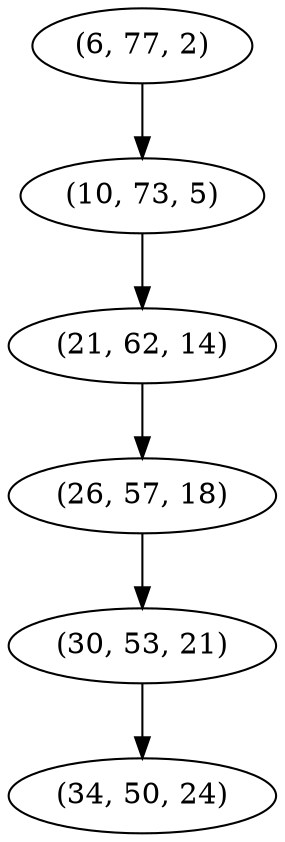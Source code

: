 digraph tree {
    "(6, 77, 2)";
    "(10, 73, 5)";
    "(21, 62, 14)";
    "(26, 57, 18)";
    "(30, 53, 21)";
    "(34, 50, 24)";
    "(6, 77, 2)" -> "(10, 73, 5)";
    "(10, 73, 5)" -> "(21, 62, 14)";
    "(21, 62, 14)" -> "(26, 57, 18)";
    "(26, 57, 18)" -> "(30, 53, 21)";
    "(30, 53, 21)" -> "(34, 50, 24)";
}
